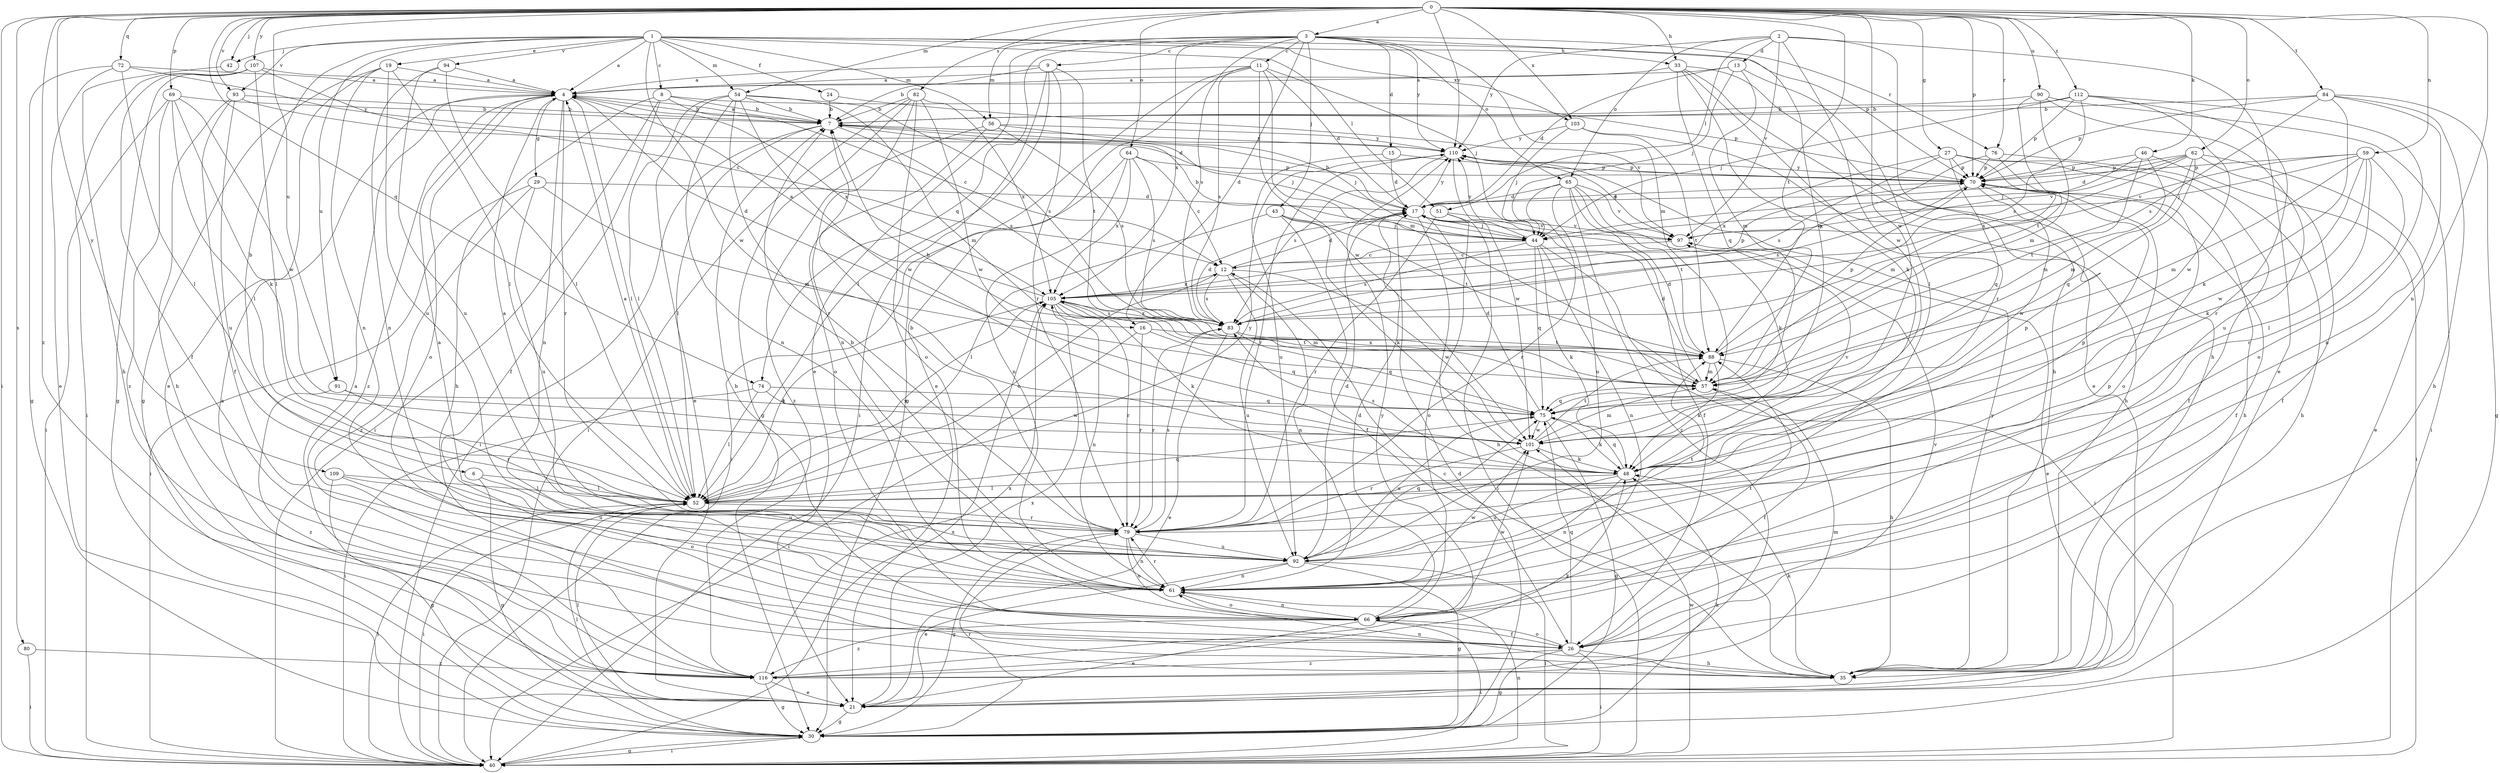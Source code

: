 strict digraph  {
0;
1;
2;
3;
4;
6;
7;
8;
9;
11;
12;
13;
15;
16;
17;
19;
21;
24;
26;
27;
29;
30;
33;
35;
40;
42;
43;
44;
46;
48;
51;
52;
54;
56;
57;
59;
61;
62;
64;
65;
66;
69;
70;
72;
74;
75;
76;
79;
80;
82;
83;
84;
88;
90;
91;
92;
93;
94;
97;
101;
103;
105;
107;
109;
110;
112;
116;
0 -> 3  [label=a];
0 -> 27  [label=g];
0 -> 33  [label=h];
0 -> 40  [label=i];
0 -> 42  [label=j];
0 -> 46  [label=k];
0 -> 54  [label=m];
0 -> 59  [label=n];
0 -> 61  [label=n];
0 -> 62  [label=o];
0 -> 64  [label=o];
0 -> 69  [label=p];
0 -> 70  [label=p];
0 -> 72  [label=q];
0 -> 74  [label=q];
0 -> 76  [label=r];
0 -> 80  [label=s];
0 -> 82  [label=s];
0 -> 84  [label=t];
0 -> 88  [label=t];
0 -> 90  [label=u];
0 -> 91  [label=u];
0 -> 93  [label=v];
0 -> 101  [label=w];
0 -> 103  [label=x];
0 -> 107  [label=y];
0 -> 109  [label=y];
0 -> 110  [label=y];
0 -> 112  [label=z];
0 -> 116  [label=z];
1 -> 4  [label=a];
1 -> 6  [label=b];
1 -> 8  [label=c];
1 -> 19  [label=e];
1 -> 24  [label=f];
1 -> 33  [label=h];
1 -> 42  [label=j];
1 -> 51  [label=l];
1 -> 54  [label=m];
1 -> 56  [label=m];
1 -> 70  [label=p];
1 -> 91  [label=u];
1 -> 93  [label=v];
1 -> 94  [label=v];
1 -> 101  [label=w];
1 -> 103  [label=x];
2 -> 13  [label=d];
2 -> 21  [label=e];
2 -> 35  [label=h];
2 -> 51  [label=l];
2 -> 65  [label=o];
2 -> 97  [label=v];
2 -> 101  [label=w];
2 -> 110  [label=y];
3 -> 9  [label=c];
3 -> 11  [label=c];
3 -> 15  [label=d];
3 -> 16  [label=d];
3 -> 21  [label=e];
3 -> 43  [label=j];
3 -> 56  [label=m];
3 -> 57  [label=m];
3 -> 65  [label=o];
3 -> 74  [label=q];
3 -> 75  [label=q];
3 -> 76  [label=r];
3 -> 83  [label=s];
3 -> 105  [label=x];
3 -> 110  [label=y];
4 -> 7  [label=b];
4 -> 16  [label=d];
4 -> 29  [label=g];
4 -> 52  [label=l];
4 -> 61  [label=n];
4 -> 66  [label=o];
4 -> 79  [label=r];
4 -> 105  [label=x];
4 -> 116  [label=z];
6 -> 30  [label=g];
6 -> 52  [label=l];
6 -> 92  [label=u];
7 -> 4  [label=a];
7 -> 40  [label=i];
7 -> 44  [label=j];
7 -> 52  [label=l];
7 -> 83  [label=s];
7 -> 110  [label=y];
8 -> 7  [label=b];
8 -> 12  [label=c];
8 -> 26  [label=f];
8 -> 35  [label=h];
8 -> 40  [label=i];
8 -> 70  [label=p];
9 -> 4  [label=a];
9 -> 7  [label=b];
9 -> 40  [label=i];
9 -> 52  [label=l];
9 -> 79  [label=r];
9 -> 88  [label=t];
11 -> 4  [label=a];
11 -> 17  [label=d];
11 -> 21  [label=e];
11 -> 30  [label=g];
11 -> 44  [label=j];
11 -> 57  [label=m];
11 -> 83  [label=s];
11 -> 101  [label=w];
12 -> 17  [label=d];
12 -> 61  [label=n];
12 -> 83  [label=s];
12 -> 92  [label=u];
12 -> 101  [label=w];
12 -> 105  [label=x];
13 -> 4  [label=a];
13 -> 17  [label=d];
13 -> 44  [label=j];
13 -> 52  [label=l];
13 -> 57  [label=m];
15 -> 17  [label=d];
15 -> 70  [label=p];
15 -> 92  [label=u];
16 -> 40  [label=i];
16 -> 75  [label=q];
16 -> 79  [label=r];
16 -> 88  [label=t];
17 -> 7  [label=b];
17 -> 35  [label=h];
17 -> 44  [label=j];
17 -> 97  [label=v];
17 -> 110  [label=y];
19 -> 4  [label=a];
19 -> 21  [label=e];
19 -> 30  [label=g];
19 -> 52  [label=l];
19 -> 61  [label=n];
19 -> 92  [label=u];
21 -> 4  [label=a];
21 -> 30  [label=g];
21 -> 52  [label=l];
21 -> 105  [label=x];
24 -> 7  [label=b];
24 -> 97  [label=v];
26 -> 7  [label=b];
26 -> 30  [label=g];
26 -> 35  [label=h];
26 -> 40  [label=i];
26 -> 66  [label=o];
26 -> 75  [label=q];
26 -> 97  [label=v];
26 -> 116  [label=z];
27 -> 26  [label=f];
27 -> 35  [label=h];
27 -> 66  [label=o];
27 -> 70  [label=p];
27 -> 75  [label=q];
27 -> 83  [label=s];
27 -> 105  [label=x];
29 -> 17  [label=d];
29 -> 40  [label=i];
29 -> 57  [label=m];
29 -> 92  [label=u];
29 -> 116  [label=z];
30 -> 17  [label=d];
30 -> 40  [label=i];
30 -> 48  [label=k];
30 -> 52  [label=l];
30 -> 79  [label=r];
33 -> 4  [label=a];
33 -> 21  [label=e];
33 -> 35  [label=h];
33 -> 48  [label=k];
33 -> 75  [label=q];
33 -> 79  [label=r];
35 -> 12  [label=c];
35 -> 48  [label=k];
35 -> 61  [label=n];
35 -> 110  [label=y];
40 -> 30  [label=g];
40 -> 52  [label=l];
40 -> 61  [label=n];
40 -> 101  [label=w];
40 -> 105  [label=x];
42 -> 35  [label=h];
43 -> 26  [label=f];
43 -> 44  [label=j];
43 -> 48  [label=k];
43 -> 52  [label=l];
43 -> 88  [label=t];
44 -> 7  [label=b];
44 -> 12  [label=c];
44 -> 40  [label=i];
44 -> 48  [label=k];
44 -> 61  [label=n];
44 -> 75  [label=q];
44 -> 83  [label=s];
44 -> 110  [label=y];
46 -> 40  [label=i];
46 -> 57  [label=m];
46 -> 70  [label=p];
46 -> 88  [label=t];
46 -> 97  [label=v];
48 -> 52  [label=l];
48 -> 61  [label=n];
48 -> 70  [label=p];
48 -> 75  [label=q];
48 -> 83  [label=s];
48 -> 92  [label=u];
48 -> 97  [label=v];
51 -> 40  [label=i];
51 -> 66  [label=o];
51 -> 79  [label=r];
51 -> 97  [label=v];
52 -> 4  [label=a];
52 -> 12  [label=c];
52 -> 40  [label=i];
52 -> 70  [label=p];
52 -> 75  [label=q];
52 -> 79  [label=r];
52 -> 105  [label=x];
52 -> 110  [label=y];
54 -> 7  [label=b];
54 -> 21  [label=e];
54 -> 52  [label=l];
54 -> 57  [label=m];
54 -> 61  [label=n];
54 -> 79  [label=r];
54 -> 83  [label=s];
54 -> 101  [label=w];
56 -> 44  [label=j];
56 -> 66  [label=o];
56 -> 83  [label=s];
56 -> 110  [label=y];
56 -> 116  [label=z];
57 -> 7  [label=b];
57 -> 17  [label=d];
57 -> 26  [label=f];
57 -> 75  [label=q];
57 -> 105  [label=x];
59 -> 44  [label=j];
59 -> 48  [label=k];
59 -> 52  [label=l];
59 -> 57  [label=m];
59 -> 70  [label=p];
59 -> 79  [label=r];
59 -> 97  [label=v];
59 -> 101  [label=w];
61 -> 4  [label=a];
61 -> 66  [label=o];
61 -> 70  [label=p];
61 -> 79  [label=r];
61 -> 101  [label=w];
62 -> 17  [label=d];
62 -> 21  [label=e];
62 -> 26  [label=f];
62 -> 44  [label=j];
62 -> 57  [label=m];
62 -> 70  [label=p];
62 -> 75  [label=q];
62 -> 105  [label=x];
64 -> 12  [label=c];
64 -> 40  [label=i];
64 -> 61  [label=n];
64 -> 70  [label=p];
64 -> 83  [label=s];
64 -> 105  [label=x];
65 -> 17  [label=d];
65 -> 26  [label=f];
65 -> 48  [label=k];
65 -> 79  [label=r];
65 -> 88  [label=t];
65 -> 92  [label=u];
65 -> 97  [label=v];
65 -> 116  [label=z];
66 -> 17  [label=d];
66 -> 21  [label=e];
66 -> 26  [label=f];
66 -> 40  [label=i];
66 -> 61  [label=n];
66 -> 88  [label=t];
66 -> 101  [label=w];
66 -> 116  [label=z];
69 -> 7  [label=b];
69 -> 40  [label=i];
69 -> 48  [label=k];
69 -> 52  [label=l];
69 -> 101  [label=w];
69 -> 116  [label=z];
70 -> 17  [label=d];
70 -> 26  [label=f];
70 -> 83  [label=s];
70 -> 101  [label=w];
70 -> 110  [label=y];
72 -> 4  [label=a];
72 -> 21  [label=e];
72 -> 30  [label=g];
72 -> 52  [label=l];
72 -> 110  [label=y];
74 -> 40  [label=i];
74 -> 52  [label=l];
74 -> 75  [label=q];
74 -> 101  [label=w];
75 -> 17  [label=d];
75 -> 30  [label=g];
75 -> 48  [label=k];
75 -> 92  [label=u];
75 -> 101  [label=w];
76 -> 35  [label=h];
76 -> 57  [label=m];
76 -> 70  [label=p];
76 -> 105  [label=x];
79 -> 4  [label=a];
79 -> 7  [label=b];
79 -> 30  [label=g];
79 -> 61  [label=n];
79 -> 66  [label=o];
79 -> 83  [label=s];
79 -> 92  [label=u];
80 -> 40  [label=i];
80 -> 116  [label=z];
82 -> 7  [label=b];
82 -> 30  [label=g];
82 -> 40  [label=i];
82 -> 61  [label=n];
82 -> 66  [label=o];
82 -> 101  [label=w];
82 -> 105  [label=x];
83 -> 17  [label=d];
83 -> 21  [label=e];
83 -> 75  [label=q];
83 -> 79  [label=r];
83 -> 88  [label=t];
83 -> 105  [label=x];
84 -> 7  [label=b];
84 -> 30  [label=g];
84 -> 35  [label=h];
84 -> 48  [label=k];
84 -> 61  [label=n];
84 -> 70  [label=p];
84 -> 83  [label=s];
88 -> 17  [label=d];
88 -> 35  [label=h];
88 -> 48  [label=k];
88 -> 57  [label=m];
88 -> 70  [label=p];
90 -> 7  [label=b];
90 -> 40  [label=i];
90 -> 57  [label=m];
90 -> 88  [label=t];
90 -> 92  [label=u];
91 -> 75  [label=q];
91 -> 79  [label=r];
91 -> 116  [label=z];
92 -> 7  [label=b];
92 -> 17  [label=d];
92 -> 21  [label=e];
92 -> 30  [label=g];
92 -> 40  [label=i];
92 -> 61  [label=n];
92 -> 75  [label=q];
92 -> 88  [label=t];
93 -> 7  [label=b];
93 -> 17  [label=d];
93 -> 26  [label=f];
93 -> 35  [label=h];
93 -> 92  [label=u];
94 -> 4  [label=a];
94 -> 52  [label=l];
94 -> 61  [label=n];
94 -> 92  [label=u];
97 -> 12  [label=c];
97 -> 21  [label=e];
97 -> 110  [label=y];
101 -> 48  [label=k];
101 -> 57  [label=m];
101 -> 79  [label=r];
101 -> 88  [label=t];
103 -> 35  [label=h];
103 -> 44  [label=j];
103 -> 88  [label=t];
103 -> 110  [label=y];
105 -> 4  [label=a];
105 -> 48  [label=k];
105 -> 52  [label=l];
105 -> 57  [label=m];
105 -> 61  [label=n];
105 -> 70  [label=p];
105 -> 79  [label=r];
105 -> 83  [label=s];
107 -> 4  [label=a];
107 -> 12  [label=c];
107 -> 26  [label=f];
107 -> 30  [label=g];
107 -> 40  [label=i];
107 -> 52  [label=l];
109 -> 30  [label=g];
109 -> 52  [label=l];
109 -> 66  [label=o];
109 -> 92  [label=u];
110 -> 70  [label=p];
110 -> 79  [label=r];
110 -> 83  [label=s];
110 -> 101  [label=w];
112 -> 7  [label=b];
112 -> 44  [label=j];
112 -> 66  [label=o];
112 -> 70  [label=p];
112 -> 79  [label=r];
112 -> 83  [label=s];
112 -> 101  [label=w];
116 -> 4  [label=a];
116 -> 21  [label=e];
116 -> 30  [label=g];
116 -> 48  [label=k];
116 -> 57  [label=m];
116 -> 105  [label=x];
116 -> 110  [label=y];
}
